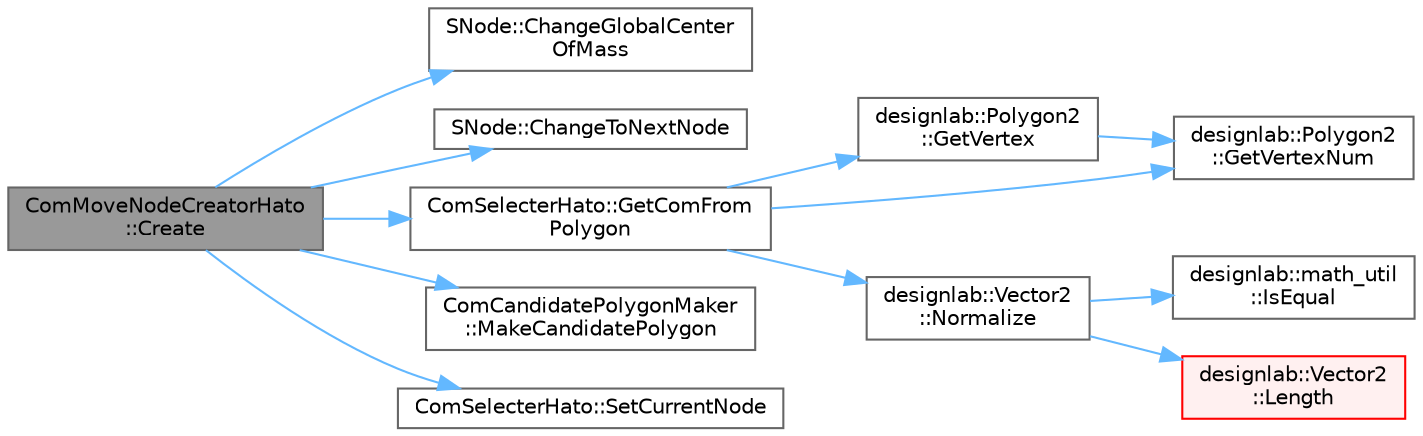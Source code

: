 digraph "ComMoveNodeCreatorHato::Create"
{
 // LATEX_PDF_SIZE
  bgcolor="transparent";
  edge [fontname=Helvetica,fontsize=10,labelfontname=Helvetica,labelfontsize=10];
  node [fontname=Helvetica,fontsize=10,shape=box,height=0.2,width=0.4];
  rankdir="LR";
  Node1 [id="Node000001",label="ComMoveNodeCreatorHato\l::Create",height=0.2,width=0.4,color="gray40", fillcolor="grey60", style="filled", fontcolor="black",tooltip="現在のノードから次のノード群を生成する"];
  Node1 -> Node2 [id="edge1_Node000001_Node000002",color="steelblue1",style="solid",tooltip=" "];
  Node2 [id="Node000002",label="SNode::ChangeGlobalCenter\lOfMass",height=0.2,width=0.4,color="grey40", fillcolor="white", style="filled",URL="$struct_s_node.html#ac9a0a65876994f41f6980c7e6f8ae54b",tooltip="重心位置を変更する関数．"];
  Node1 -> Node3 [id="edge2_Node000001_Node000003",color="steelblue1",style="solid",tooltip=" "];
  Node3 [id="Node000003",label="SNode::ChangeToNextNode",height=0.2,width=0.4,color="grey40", fillcolor="white", style="filled",URL="$struct_s_node.html#a68e5a77384fb5aeaa49002a88ccf28eb",tooltip="次の動作を設定する関数．"];
  Node1 -> Node4 [id="edge3_Node000001_Node000004",color="steelblue1",style="solid",tooltip=" "];
  Node4 [id="Node000004",label="ComSelecterHato::GetComFrom\lPolygon",height=0.2,width=0.4,color="grey40", fillcolor="white", style="filled",URL="$class_com_selecter_hato.html#a11ffd1a3a180ba1c165291c2847e5dad",tooltip="重心を求める"];
  Node4 -> Node5 [id="edge4_Node000004_Node000005",color="steelblue1",style="solid",tooltip=" "];
  Node5 [id="Node000005",label="designlab::Polygon2\l::GetVertex",height=0.2,width=0.4,color="grey40", fillcolor="white", style="filled",URL="$structdesignlab_1_1_polygon2.html#af0095d312db6989b0c9a619f84c0e5d4",tooltip="頂点の座標を返す関数"];
  Node5 -> Node6 [id="edge5_Node000005_Node000006",color="steelblue1",style="solid",tooltip=" "];
  Node6 [id="Node000006",label="designlab::Polygon2\l::GetVertexNum",height=0.2,width=0.4,color="grey40", fillcolor="white", style="filled",URL="$structdesignlab_1_1_polygon2.html#a5325a59337947d2b61e055431f2ce3f3",tooltip="多角形の頂点数を返す関数"];
  Node4 -> Node6 [id="edge6_Node000004_Node000006",color="steelblue1",style="solid",tooltip=" "];
  Node4 -> Node7 [id="edge7_Node000004_Node000007",color="steelblue1",style="solid",tooltip=" "];
  Node7 [id="Node000007",label="designlab::Vector2\l::Normalize",height=0.2,width=0.4,color="grey40", fillcolor="white", style="filled",URL="$structdesignlab_1_1_vector2.html#a8899add912014b0eac615bcac1ef95f4",tooltip="このベクトルを正規化したベクトルを返す"];
  Node7 -> Node8 [id="edge8_Node000007_Node000008",color="steelblue1",style="solid",tooltip=" "];
  Node8 [id="Node000008",label="designlab::math_util\l::IsEqual",height=0.2,width=0.4,color="grey40", fillcolor="white", style="filled",URL="$namespacedesignlab_1_1math__util.html#a44a42787b2445c454d3afed817c1769e",tooltip="C++において，小数同士の計算は誤差が出てしまう．誤差込みで値が等しいか調べる．"];
  Node7 -> Node9 [id="edge9_Node000007_Node000009",color="steelblue1",style="solid",tooltip=" "];
  Node9 [id="Node000009",label="designlab::Vector2\l::Length",height=0.2,width=0.4,color="red", fillcolor="#FFF0F0", style="filled",URL="$structdesignlab_1_1_vector2.html#a93efc08761d0e68557fa4bcccacba843",tooltip="このベクトルの長さを返す"];
  Node1 -> Node12 [id="edge10_Node000001_Node000012",color="steelblue1",style="solid",tooltip=" "];
  Node12 [id="Node000012",label="ComCandidatePolygonMaker\l::MakeCandidatePolygon",height=0.2,width=0.4,color="grey40", fillcolor="white", style="filled",URL="$class_com_candidate_polygon_maker.html#ae216d0b07bc5a3d27e89ce9d9ee1efc9",tooltip="現在のロボットの状態を表すノードから，重心位置の候補地点を示す多角形を作成する"];
  Node1 -> Node13 [id="edge11_Node000001_Node000013",color="steelblue1",style="solid",tooltip=" "];
  Node13 [id="Node000013",label="ComSelecterHato::SetCurrentNode",height=0.2,width=0.4,color="grey40", fillcolor="white", style="filled",URL="$class_com_selecter_hato.html#ab3ab8b9bac6b0d315ca78548c4806db0",tooltip="現在のノードを設定する"];
}
